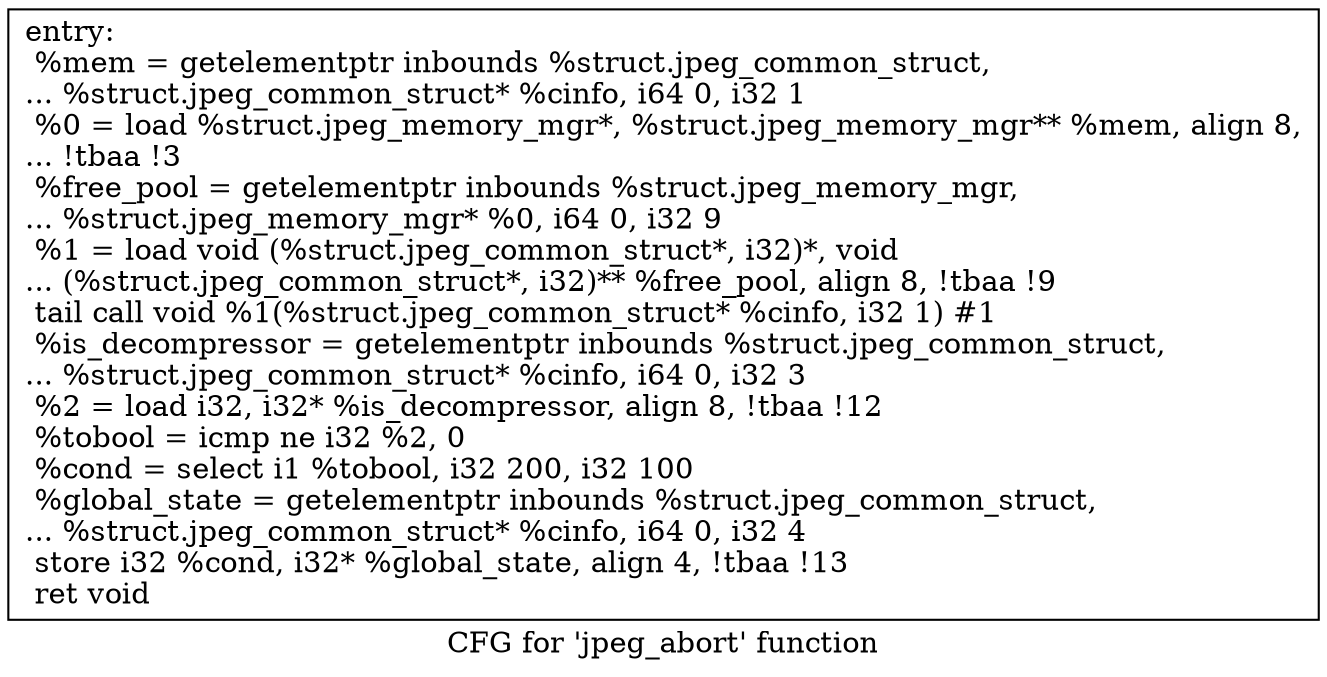 digraph "CFG for 'jpeg_abort' function" {
	label="CFG for 'jpeg_abort' function";

	Node0x697b3f0 [shape=record,label="{entry:\l  %mem = getelementptr inbounds %struct.jpeg_common_struct,\l... %struct.jpeg_common_struct* %cinfo, i64 0, i32 1\l  %0 = load %struct.jpeg_memory_mgr*, %struct.jpeg_memory_mgr** %mem, align 8,\l... !tbaa !3\l  %free_pool = getelementptr inbounds %struct.jpeg_memory_mgr,\l... %struct.jpeg_memory_mgr* %0, i64 0, i32 9\l  %1 = load void (%struct.jpeg_common_struct*, i32)*, void\l... (%struct.jpeg_common_struct*, i32)** %free_pool, align 8, !tbaa !9\l  tail call void %1(%struct.jpeg_common_struct* %cinfo, i32 1) #1\l  %is_decompressor = getelementptr inbounds %struct.jpeg_common_struct,\l... %struct.jpeg_common_struct* %cinfo, i64 0, i32 3\l  %2 = load i32, i32* %is_decompressor, align 8, !tbaa !12\l  %tobool = icmp ne i32 %2, 0\l  %cond = select i1 %tobool, i32 200, i32 100\l  %global_state = getelementptr inbounds %struct.jpeg_common_struct,\l... %struct.jpeg_common_struct* %cinfo, i64 0, i32 4\l  store i32 %cond, i32* %global_state, align 4, !tbaa !13\l  ret void\l}"];
}
